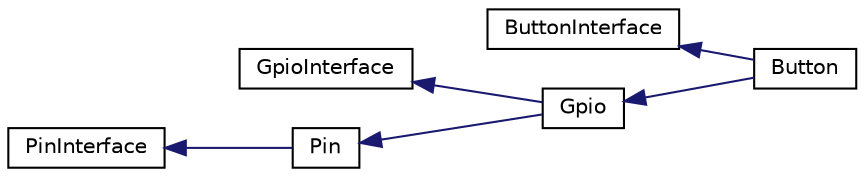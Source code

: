 digraph "Graphical Class Hierarchy"
{
  edge [fontname="Helvetica",fontsize="10",labelfontname="Helvetica",labelfontsize="10"];
  node [fontname="Helvetica",fontsize="10",shape=record];
  rankdir="LR";
  Node1 [label="ButtonInterface",height=0.2,width=0.4,color="black", fillcolor="white", style="filled",URL="$d3/dc5/classButtonInterface.html"];
  Node1 -> Node2 [dir="back",color="midnightblue",fontsize="10",style="solid",fontname="Helvetica"];
  Node2 [label="Button",height=0.2,width=0.4,color="black", fillcolor="white", style="filled",URL="$d1/d19/classButton.html"];
  Node3 [label="GpioInterface",height=0.2,width=0.4,color="black", fillcolor="white", style="filled",URL="$d9/d4e/classGpioInterface.html"];
  Node3 -> Node4 [dir="back",color="midnightblue",fontsize="10",style="solid",fontname="Helvetica"];
  Node4 [label="Gpio",height=0.2,width=0.4,color="black", fillcolor="white", style="filled",URL="$d4/d79/classGpio.html"];
  Node4 -> Node2 [dir="back",color="midnightblue",fontsize="10",style="solid",fontname="Helvetica"];
  Node5 [label="PinInterface",height=0.2,width=0.4,color="black", fillcolor="white", style="filled",URL="$d5/d71/classPinInterface.html"];
  Node5 -> Node6 [dir="back",color="midnightblue",fontsize="10",style="solid",fontname="Helvetica"];
  Node6 [label="Pin",height=0.2,width=0.4,color="black", fillcolor="white", style="filled",URL="$da/da0/classPin.html"];
  Node6 -> Node4 [dir="back",color="midnightblue",fontsize="10",style="solid",fontname="Helvetica"];
}
